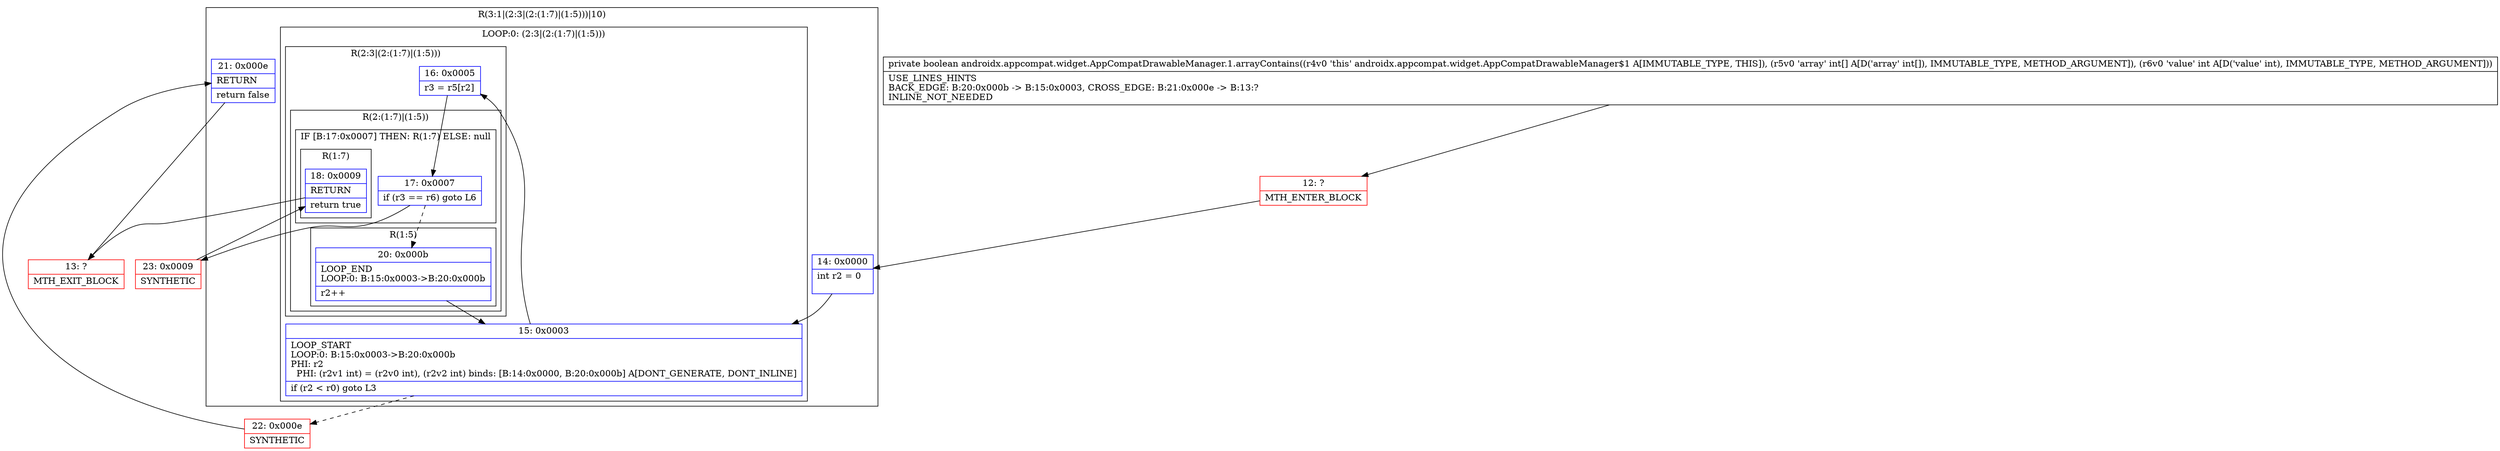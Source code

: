 digraph "CFG forandroidx.appcompat.widget.AppCompatDrawableManager.1.arrayContains([II)Z" {
subgraph cluster_Region_1396749212 {
label = "R(3:1|(2:3|(2:(1:7)|(1:5)))|10)";
node [shape=record,color=blue];
Node_14 [shape=record,label="{14\:\ 0x0000|int r2 = 0\l\l}"];
subgraph cluster_LoopRegion_606153901 {
label = "LOOP:0: (2:3|(2:(1:7)|(1:5)))";
node [shape=record,color=blue];
Node_15 [shape=record,label="{15\:\ 0x0003|LOOP_START\lLOOP:0: B:15:0x0003\-\>B:20:0x000b\lPHI: r2 \l  PHI: (r2v1 int) = (r2v0 int), (r2v2 int) binds: [B:14:0x0000, B:20:0x000b] A[DONT_GENERATE, DONT_INLINE]\l|if (r2 \< r0) goto L3\l}"];
subgraph cluster_Region_2033622023 {
label = "R(2:3|(2:(1:7)|(1:5)))";
node [shape=record,color=blue];
Node_16 [shape=record,label="{16\:\ 0x0005|r3 = r5[r2]\l}"];
subgraph cluster_Region_369504701 {
label = "R(2:(1:7)|(1:5))";
node [shape=record,color=blue];
subgraph cluster_IfRegion_921971427 {
label = "IF [B:17:0x0007] THEN: R(1:7) ELSE: null";
node [shape=record,color=blue];
Node_17 [shape=record,label="{17\:\ 0x0007|if (r3 == r6) goto L6\l}"];
subgraph cluster_Region_170308755 {
label = "R(1:7)";
node [shape=record,color=blue];
Node_18 [shape=record,label="{18\:\ 0x0009|RETURN\l|return true\l}"];
}
}
subgraph cluster_Region_1074313781 {
label = "R(1:5)";
node [shape=record,color=blue];
Node_20 [shape=record,label="{20\:\ 0x000b|LOOP_END\lLOOP:0: B:15:0x0003\-\>B:20:0x000b\l|r2++\l}"];
}
}
}
}
Node_21 [shape=record,label="{21\:\ 0x000e|RETURN\l|return false\l}"];
}
Node_12 [shape=record,color=red,label="{12\:\ ?|MTH_ENTER_BLOCK\l}"];
Node_23 [shape=record,color=red,label="{23\:\ 0x0009|SYNTHETIC\l}"];
Node_13 [shape=record,color=red,label="{13\:\ ?|MTH_EXIT_BLOCK\l}"];
Node_22 [shape=record,color=red,label="{22\:\ 0x000e|SYNTHETIC\l}"];
MethodNode[shape=record,label="{private boolean androidx.appcompat.widget.AppCompatDrawableManager.1.arrayContains((r4v0 'this' androidx.appcompat.widget.AppCompatDrawableManager$1 A[IMMUTABLE_TYPE, THIS]), (r5v0 'array' int[] A[D('array' int[]), IMMUTABLE_TYPE, METHOD_ARGUMENT]), (r6v0 'value' int A[D('value' int), IMMUTABLE_TYPE, METHOD_ARGUMENT]))  | USE_LINES_HINTS\lBACK_EDGE: B:20:0x000b \-\> B:15:0x0003, CROSS_EDGE: B:21:0x000e \-\> B:13:?\lINLINE_NOT_NEEDED\l}"];
MethodNode -> Node_12;Node_14 -> Node_15;
Node_15 -> Node_16;
Node_15 -> Node_22[style=dashed];
Node_16 -> Node_17;
Node_17 -> Node_20[style=dashed];
Node_17 -> Node_23;
Node_18 -> Node_13;
Node_20 -> Node_15;
Node_21 -> Node_13;
Node_12 -> Node_14;
Node_23 -> Node_18;
Node_22 -> Node_21;
}

